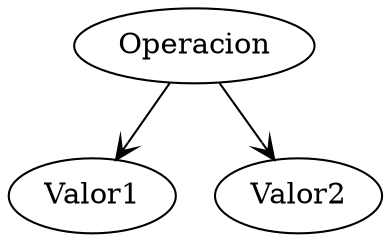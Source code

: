 digraph G {
    node [shape = ellipse;];
    edge [arrowhead = vee;];
    Operacion -> Valor1;
    Operacion -> Valor2;
}
